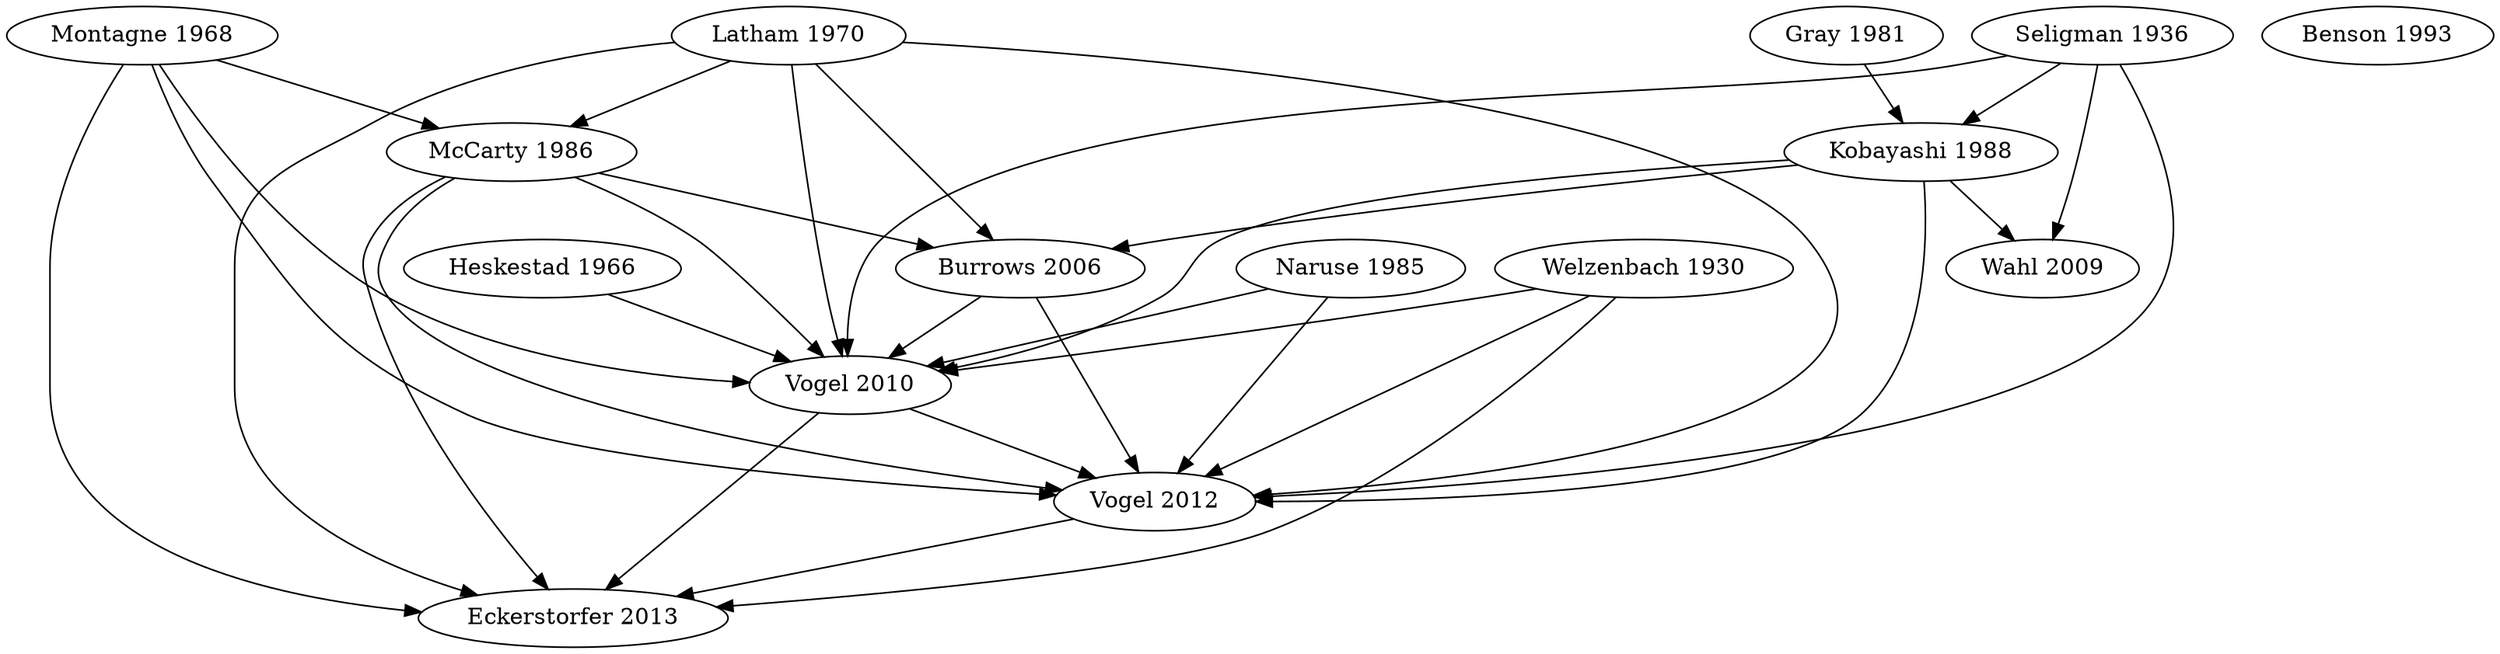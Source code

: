 strict digraph {
	graph [bb="-184.12,-114.84,206.19,128"];
	node [label="\N"];
	"Montagne 1968"	 [height=0.5,
		pos="-100.96,36.849",
		width=1.8596];
	"McCarty 1986"	 [height=0.5,
		pos="-35.798,72.53",
		width=1.7332];
	"Montagne 1968" -> "McCarty 1986"	 [pos="e,-64.948,56.568 -71.429,53.019 -71.294,53.093 -71.16,53.167 -71.025,53.241"];
	"Vogel 2012"	 [height=0.5,
		pos="-24.377,12.899",
		width=1.4443];
	"Montagne 1968" -> "Vogel 2012"	 [pos="e,-56.897,23.069 -57.299,23.195 -57.232,23.174 -57.165,23.153 -57.098,23.132"];
	"Vogel 2010"	 [height=0.5,
		pos="-34.795,-10.481",
		width=1.4443];
	"Montagne 1968" -> "Vogel 2010"	 [pos="e,-57.542,5.7909 -77.072,19.762 -73.392,17.129 -69.546,14.378 -65.738,11.654"];
	"Eckerstorfer 2013"	 [height=0.5,
		pos="-75.04,66.62",
		width=2.0582];
	"Montagne 1968" -> "Eckerstorfer 2013"	 [pos="e,-85.321,54.811 -85.582,54.511 -85.538,54.561 -85.495,54.611 -85.451,54.661"];
	"McCarty 1986" -> "Vogel 2012"	 [pos="e,-27.845,31.002 -32.31,54.315 -31.513,50.153 -30.647,45.635 -29.791,41.162"];
	"McCarty 1986" -> "Vogel 2010"	 [pos="e,-35.016,7.7828 -35.581,54.518 -35.451,43.823 -35.285,30.024 -35.138,17.893"];
	"McCarty 1986" -> "Eckerstorfer 2013"	 [pos="e,-75.011,66.624 -74.927,66.637 -74.946,66.634 -74.962,66.631 -74.976,66.629"];
	"Burrows 2006"	 [height=0.5,
		pos="33.527,37.905",
		width=1.6971];
	"McCarty 1986" -> "Burrows 2006"	 [pos="e,2.0843,53.609 -4.3811,56.839 -4.2468,56.772 -4.1124,56.704 -3.9779,56.637"];
	"Vogel 2012" -> "Eckerstorfer 2013"	 [pos="e,-58.414,48.99 -40.686,30.192 -44.141,33.855 -47.853,37.792 -51.515,41.675"];
	"Vogel 2010" -> "Vogel 2012"	 [pos="e,-26.664,7.7678 -26.794,7.4761 -26.772,7.5251 -26.75,7.574 -26.728,7.6226"];
	"Vogel 2010" -> "Eckerstorfer 2013"	 [pos="e,-65.617,48.567 -44.129,7.4013 -49.122,16.966 -55.373,28.941 -60.944,39.615"];
	"Burrows 2006" -> "Vogel 2012"	 [pos="e,-1.448,22.801 -1.1592,22.926 -1.2074,22.905 -1.2555,22.884 -1.3037,22.863"];
	"Burrows 2006" -> "Vogel 2010"	 [pos="e,-11.932,5.7109 10.014,21.254 5.5753,18.11 0.86981,14.777 -3.7586,11.499"];
	"Kobayashi 1988"	 [height=0.5,
		pos="51.174,-21.906",
		width=1.8957];
	"Kobayashi 1988" -> "Vogel 2012"	 [pos="e,7.0887,-1.5972 16.935,-6.1332 16.73,-6.0388 16.525,-5.9443 16.32,-5.8498"];
	"Kobayashi 1988" -> "Vogel 2010"	 [pos="e,-10.257,-13.742 -9.9294,-13.786 -9.9841,-13.778 -10.039,-13.771 -10.093,-13.764"];
	"Kobayashi 1988" -> "Burrows 2006"	 [pos="e,38.884,19.747 45.783,-3.6359 44.518,0.65416 43.14,5.3226 41.781,9.9298"];
	"Wahl 2009"	 [height=0.5,
		pos="83.288,-96.179",
		width=1.3902];
	"Kobayashi 1988" -> "Wahl 2009"	 [pos="e,75.586,-78.365 58.948,-39.886 62.735,-48.644 67.368,-59.359 71.572,-69.082"];
	"Naruse 1985"	 [height=0.5,
		pos="-89.402,-54.676",
		width=1.5526];
	"Naruse 1985" -> "Vogel 2012"	 [pos="e,-40.841,-4.2107 -72.656,-37.274 -65.089,-29.41 -56.019,-19.984 -47.793,-11.436"];
	"Naruse 1985" -> "Vogel 2010"	 [pos="e,-55.245,-27.032 -68.445,-37.716 -66.686,-36.292 -64.889,-34.837 -63.087,-33.379"];
	"Latham 1970"	 [height=0.5,
		pos="1.2366,80.249",
		width=1.6068];
	"Latham 1970" -> "McCarty 1986"	 [pos="e,-35.772,72.536 -35.692,72.552 -35.71,72.549 -35.725,72.545 -35.738,72.543"];
	"Latham 1970" -> "Vogel 2012"	 [pos="e,-17.494,30.997 -5.6275,62.2 -8.1541,55.557 -11.077,47.871 -13.853,40.573"];
	"Latham 1970" -> "Vogel 2010"	 [pos="e,-27.691,7.4071 -5.8821,62.323 -11.015,49.4 -18.037,31.717 -23.876,17.014"];
	"Latham 1970" -> "Eckerstorfer 2013"	 [pos="e,-49.548,71.174 -49.216,71.234 -49.271,71.224 -49.327,71.214 -49.382,71.204"];
	"Latham 1970" -> "Burrows 2006"	 [pos="e,19.97,55.683 14.744,62.537 14.852,62.395 14.96,62.253 15.068,62.111"];
	"Heskestad 1966"	 [height=0.5,
		pos="-56.753,-96.841",
		width=1.8596];
	"Heskestad 1966" -> "Vogel 2010"	 [pos="e,-39.37,-28.473 -52.096,-78.526 -49.136,-66.884 -45.246,-51.583 -41.904,-38.44"];
	"Welzenbach 1930"	 [height=0.5,
		pos="-109.38,-1.0481",
		width=2.0762];
	"Welzenbach 1930" -> "Vogel 2012"	 [pos="e,-47.295,9.1382 -47.604,9.0876 -47.552,9.096 -47.501,9.1045 -47.449,9.1129"];
	"Welzenbach 1930" -> "Vogel 2010"	 [pos="e,-42.592,-9.4948 -43.062,-9.4354 -42.982,-9.4454 -42.904,-9.4554 -42.825,-9.4653"];
	"Welzenbach 1930" -> "Eckerstorfer 2013"	 [pos="e,-84.267,48.436 -100.17,17.086 -96.711,23.912 -92.691,31.834 -88.895,39.314"];
	"Seligman 1936"	 [height=0.5,
		pos="15.601,-64.311",
		width=1.7873];
	"Seligman 1936" -> "Vogel 2012"	 [pos="e,-15.155,-4.9118 6.3284,-46.403 1.3331,-36.756 -4.9299,-24.66 -10.495,-13.913"];
	"Seligman 1936" -> "Vogel 2010"	 [pos="e,-18.429,-27.963 -0.90082,-46.685 -4.2415,-43.117 -7.8146,-39.3 -11.342,-35.532"];
	"Seligman 1936" -> "Kobayashi 1988"	 [pos="e,36.239,-39.709 30.481,-46.573 30.6,-46.431 30.719,-46.289 30.838,-46.147"];
	"Seligman 1936" -> "Wahl 2009"	 [pos="e,52.675,-81.766 48.651,-79.871 48.735,-79.911 48.819,-79.95 48.903,-79.99"];
	"Benson 1993"	 [height=0.5,
		pos="149,110",
		width=1.5887];
	"Gray 1981"	 [height=0.5,
		pos="131.67,-3.6091",
		width=1.336];
	"Gray 1981" -> "Kobayashi 1988"	 [pos="e,90.016,-13.078 90.48,-12.972 90.403,-12.99 90.326,-13.007 90.248,-13.025"];
}
